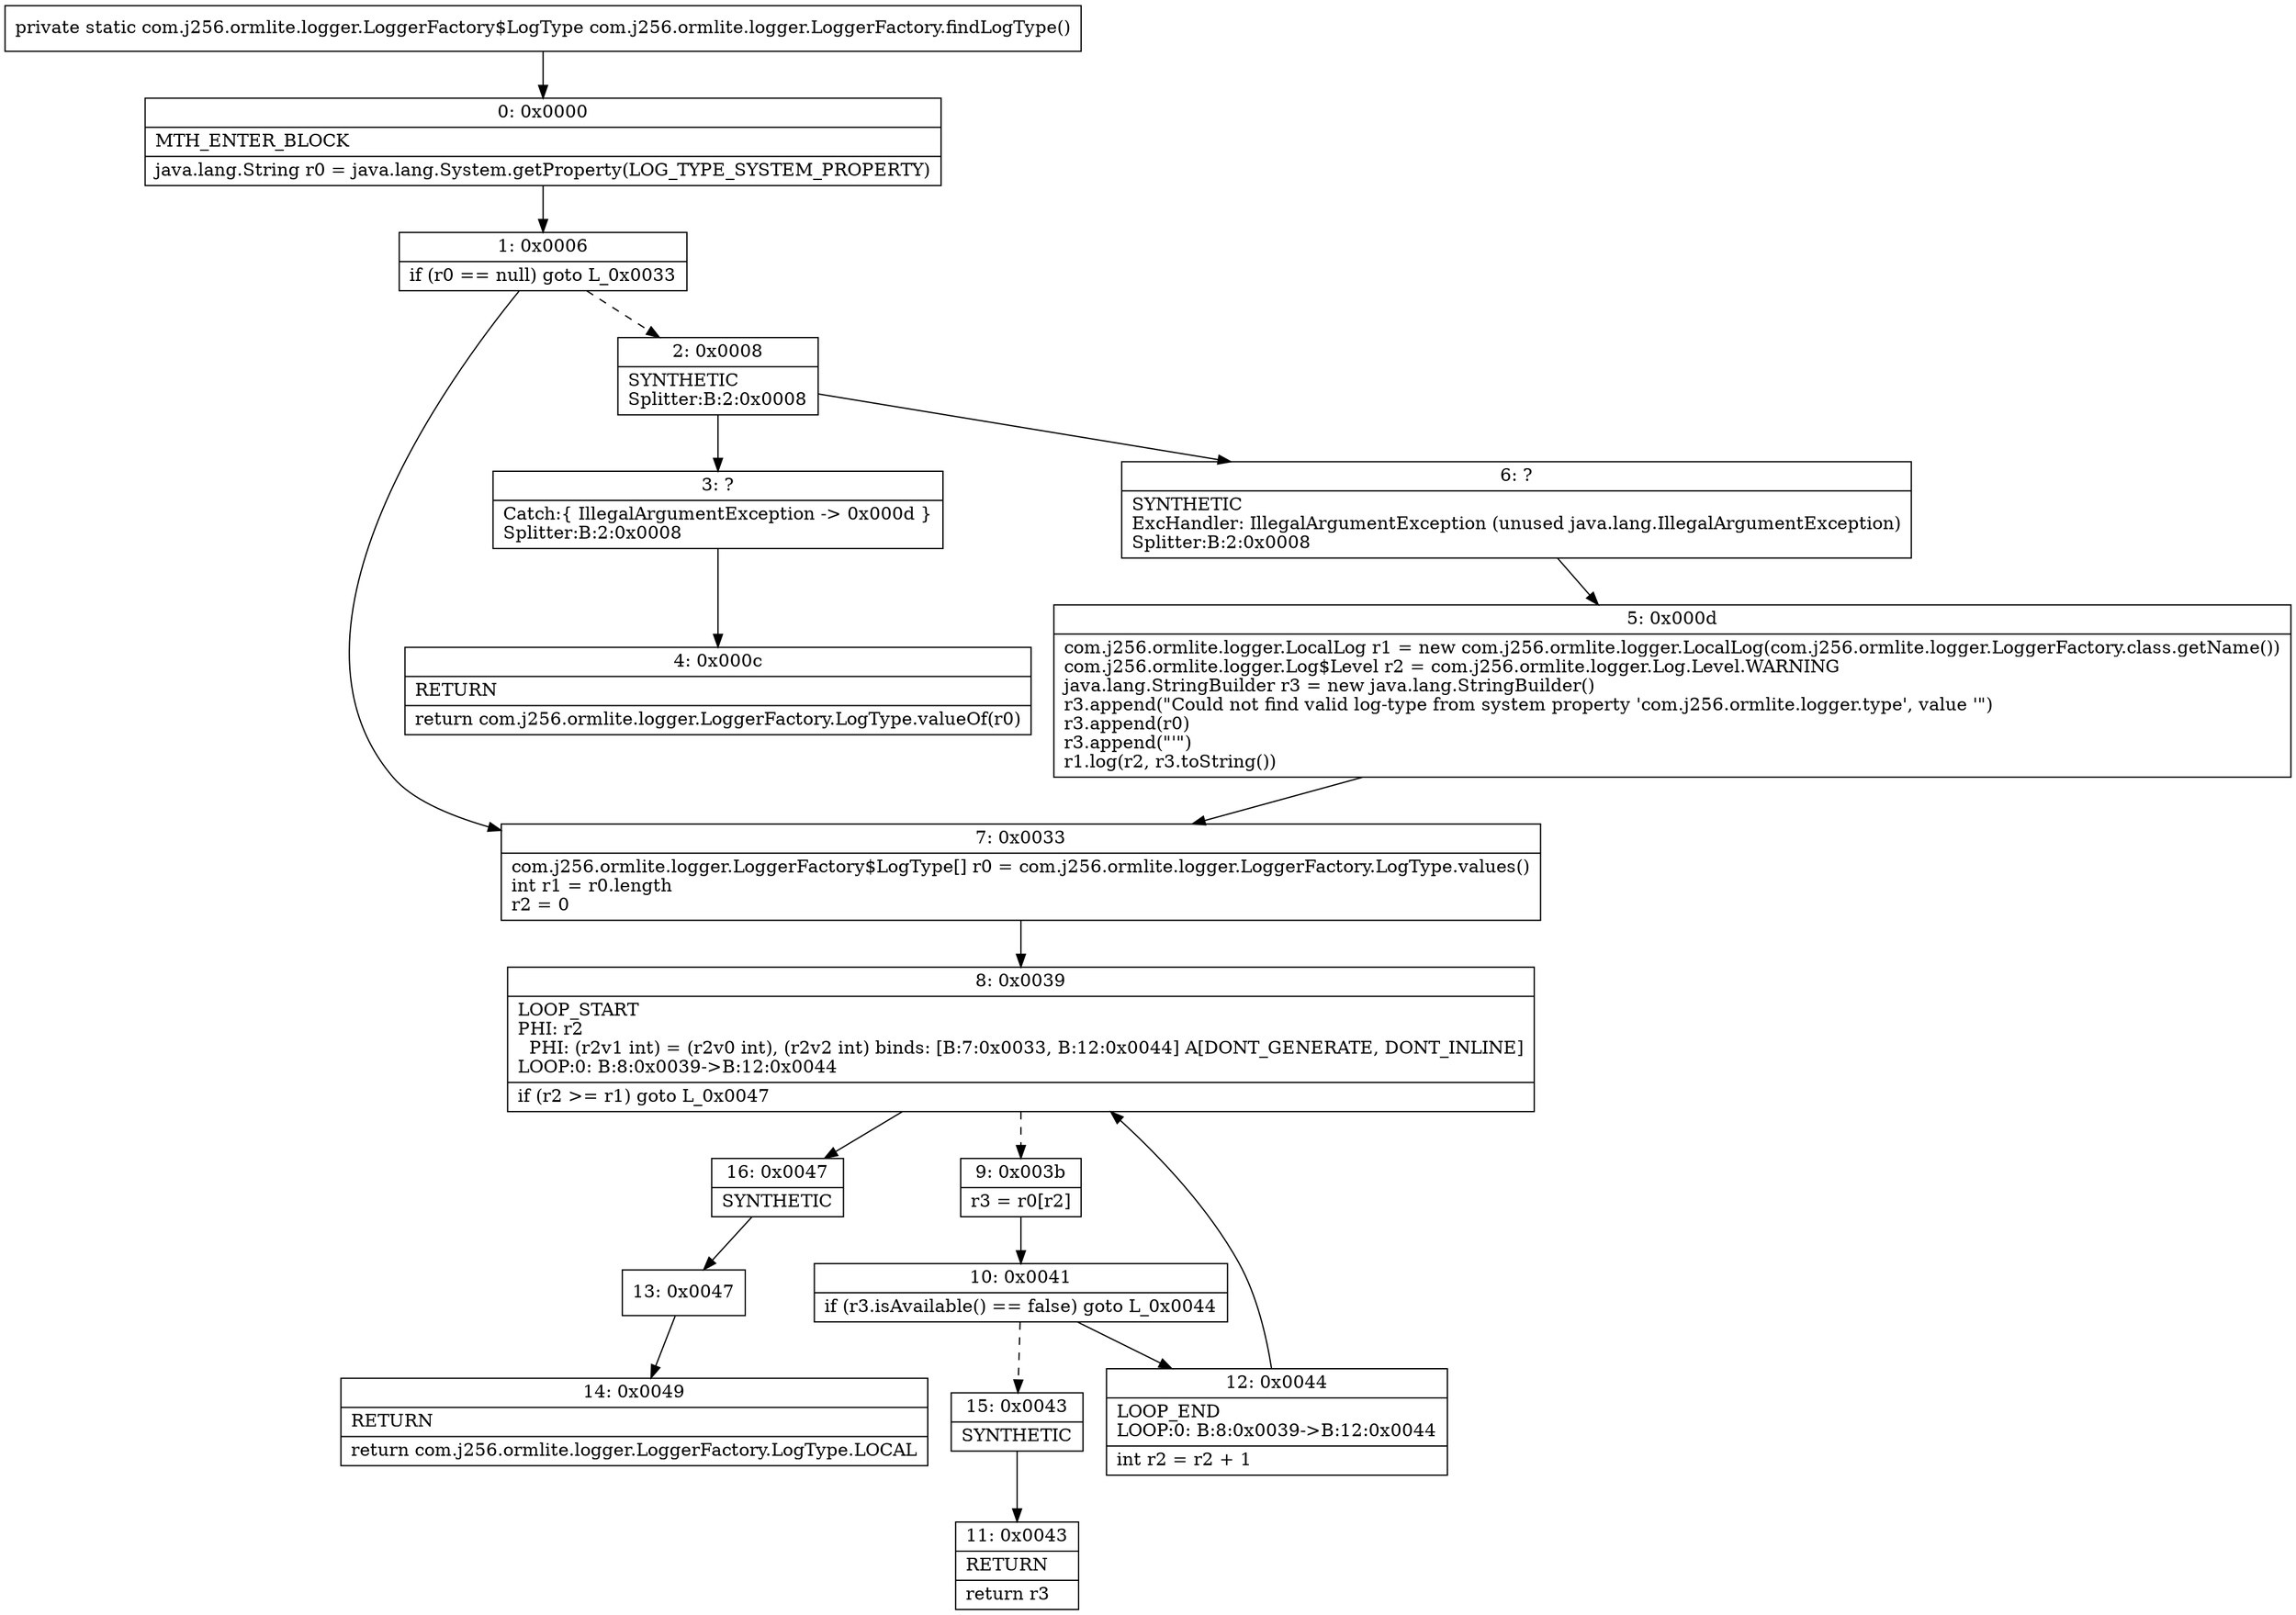digraph "CFG forcom.j256.ormlite.logger.LoggerFactory.findLogType()Lcom\/j256\/ormlite\/logger\/LoggerFactory$LogType;" {
Node_0 [shape=record,label="{0\:\ 0x0000|MTH_ENTER_BLOCK\l|java.lang.String r0 = java.lang.System.getProperty(LOG_TYPE_SYSTEM_PROPERTY)\l}"];
Node_1 [shape=record,label="{1\:\ 0x0006|if (r0 == null) goto L_0x0033\l}"];
Node_2 [shape=record,label="{2\:\ 0x0008|SYNTHETIC\lSplitter:B:2:0x0008\l}"];
Node_3 [shape=record,label="{3\:\ ?|Catch:\{ IllegalArgumentException \-\> 0x000d \}\lSplitter:B:2:0x0008\l}"];
Node_4 [shape=record,label="{4\:\ 0x000c|RETURN\l|return com.j256.ormlite.logger.LoggerFactory.LogType.valueOf(r0)\l}"];
Node_5 [shape=record,label="{5\:\ 0x000d|com.j256.ormlite.logger.LocalLog r1 = new com.j256.ormlite.logger.LocalLog(com.j256.ormlite.logger.LoggerFactory.class.getName())\lcom.j256.ormlite.logger.Log$Level r2 = com.j256.ormlite.logger.Log.Level.WARNING\ljava.lang.StringBuilder r3 = new java.lang.StringBuilder()\lr3.append(\"Could not find valid log\-type from system property 'com.j256.ormlite.logger.type', value '\")\lr3.append(r0)\lr3.append(\"'\")\lr1.log(r2, r3.toString())\l}"];
Node_6 [shape=record,label="{6\:\ ?|SYNTHETIC\lExcHandler: IllegalArgumentException (unused java.lang.IllegalArgumentException)\lSplitter:B:2:0x0008\l}"];
Node_7 [shape=record,label="{7\:\ 0x0033|com.j256.ormlite.logger.LoggerFactory$LogType[] r0 = com.j256.ormlite.logger.LoggerFactory.LogType.values()\lint r1 = r0.length\lr2 = 0\l}"];
Node_8 [shape=record,label="{8\:\ 0x0039|LOOP_START\lPHI: r2 \l  PHI: (r2v1 int) = (r2v0 int), (r2v2 int) binds: [B:7:0x0033, B:12:0x0044] A[DONT_GENERATE, DONT_INLINE]\lLOOP:0: B:8:0x0039\-\>B:12:0x0044\l|if (r2 \>= r1) goto L_0x0047\l}"];
Node_9 [shape=record,label="{9\:\ 0x003b|r3 = r0[r2]\l}"];
Node_10 [shape=record,label="{10\:\ 0x0041|if (r3.isAvailable() == false) goto L_0x0044\l}"];
Node_11 [shape=record,label="{11\:\ 0x0043|RETURN\l|return r3\l}"];
Node_12 [shape=record,label="{12\:\ 0x0044|LOOP_END\lLOOP:0: B:8:0x0039\-\>B:12:0x0044\l|int r2 = r2 + 1\l}"];
Node_13 [shape=record,label="{13\:\ 0x0047}"];
Node_14 [shape=record,label="{14\:\ 0x0049|RETURN\l|return com.j256.ormlite.logger.LoggerFactory.LogType.LOCAL\l}"];
Node_15 [shape=record,label="{15\:\ 0x0043|SYNTHETIC\l}"];
Node_16 [shape=record,label="{16\:\ 0x0047|SYNTHETIC\l}"];
MethodNode[shape=record,label="{private static com.j256.ormlite.logger.LoggerFactory$LogType com.j256.ormlite.logger.LoggerFactory.findLogType() }"];
MethodNode -> Node_0;
Node_0 -> Node_1;
Node_1 -> Node_2[style=dashed];
Node_1 -> Node_7;
Node_2 -> Node_3;
Node_2 -> Node_6;
Node_3 -> Node_4;
Node_5 -> Node_7;
Node_6 -> Node_5;
Node_7 -> Node_8;
Node_8 -> Node_9[style=dashed];
Node_8 -> Node_16;
Node_9 -> Node_10;
Node_10 -> Node_12;
Node_10 -> Node_15[style=dashed];
Node_12 -> Node_8;
Node_13 -> Node_14;
Node_15 -> Node_11;
Node_16 -> Node_13;
}

